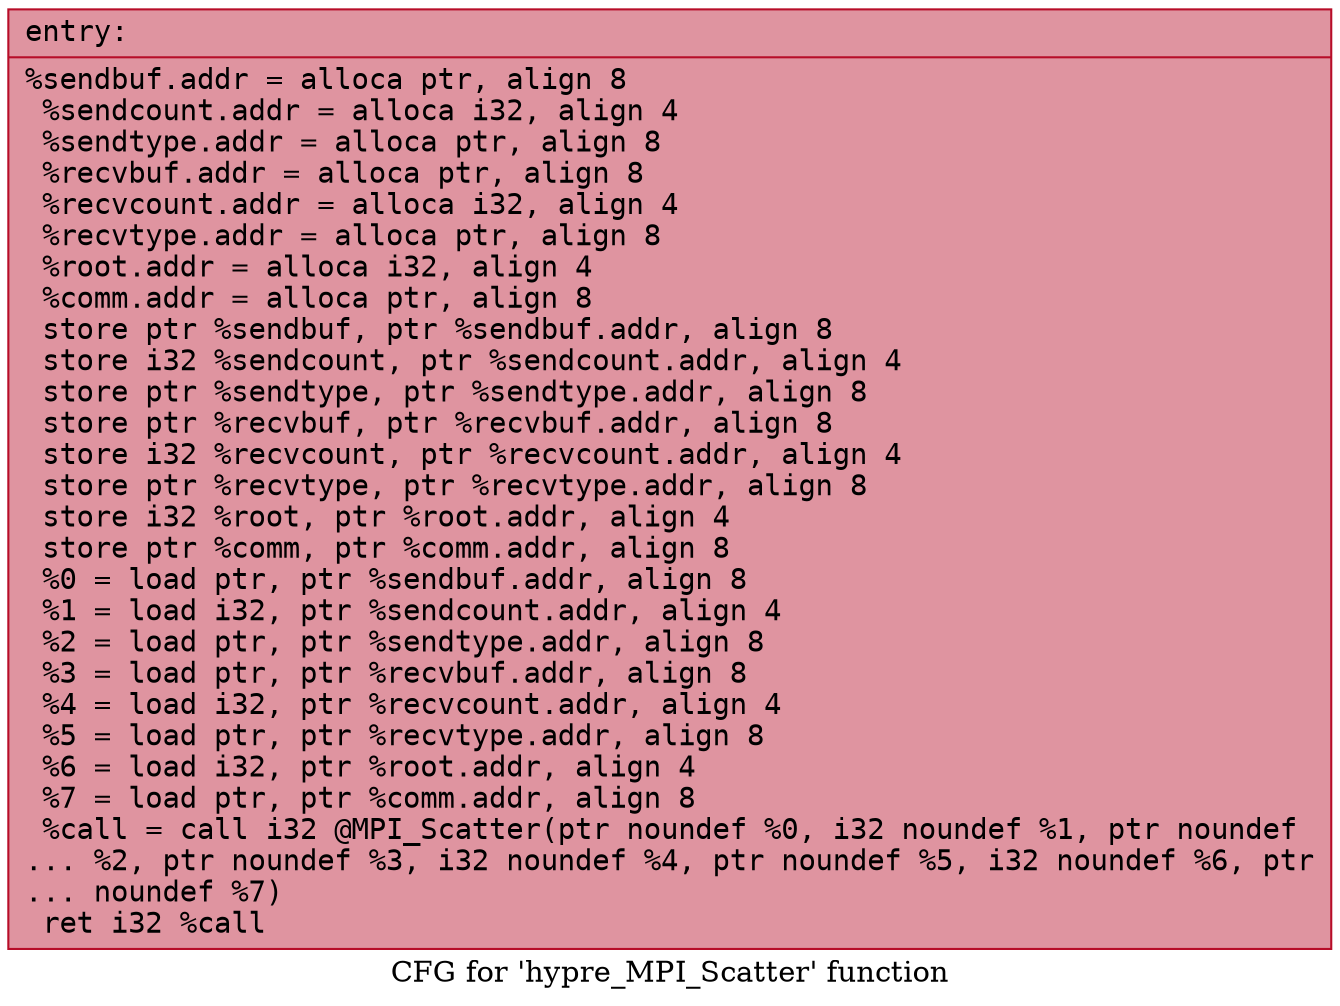 digraph "CFG for 'hypre_MPI_Scatter' function" {
	label="CFG for 'hypre_MPI_Scatter' function";

	Node0x5555d663b490 [shape=record,color="#b70d28ff", style=filled, fillcolor="#b70d2870" fontname="Courier",label="{entry:\l|  %sendbuf.addr = alloca ptr, align 8\l  %sendcount.addr = alloca i32, align 4\l  %sendtype.addr = alloca ptr, align 8\l  %recvbuf.addr = alloca ptr, align 8\l  %recvcount.addr = alloca i32, align 4\l  %recvtype.addr = alloca ptr, align 8\l  %root.addr = alloca i32, align 4\l  %comm.addr = alloca ptr, align 8\l  store ptr %sendbuf, ptr %sendbuf.addr, align 8\l  store i32 %sendcount, ptr %sendcount.addr, align 4\l  store ptr %sendtype, ptr %sendtype.addr, align 8\l  store ptr %recvbuf, ptr %recvbuf.addr, align 8\l  store i32 %recvcount, ptr %recvcount.addr, align 4\l  store ptr %recvtype, ptr %recvtype.addr, align 8\l  store i32 %root, ptr %root.addr, align 4\l  store ptr %comm, ptr %comm.addr, align 8\l  %0 = load ptr, ptr %sendbuf.addr, align 8\l  %1 = load i32, ptr %sendcount.addr, align 4\l  %2 = load ptr, ptr %sendtype.addr, align 8\l  %3 = load ptr, ptr %recvbuf.addr, align 8\l  %4 = load i32, ptr %recvcount.addr, align 4\l  %5 = load ptr, ptr %recvtype.addr, align 8\l  %6 = load i32, ptr %root.addr, align 4\l  %7 = load ptr, ptr %comm.addr, align 8\l  %call = call i32 @MPI_Scatter(ptr noundef %0, i32 noundef %1, ptr noundef\l... %2, ptr noundef %3, i32 noundef %4, ptr noundef %5, i32 noundef %6, ptr\l... noundef %7)\l  ret i32 %call\l}"];
}
